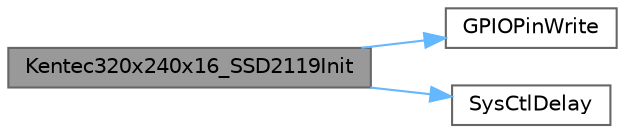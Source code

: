 digraph "Kentec320x240x16_SSD2119Init"
{
 // LATEX_PDF_SIZE
  bgcolor="transparent";
  edge [fontname=Helvetica,fontsize=10,labelfontname=Helvetica,labelfontsize=10];
  node [fontname=Helvetica,fontsize=10,shape=box,height=0.2,width=0.4];
  rankdir="LR";
  Node1 [id="Node000001",label="Kentec320x240x16_SSD2119Init",height=0.2,width=0.4,color="gray40", fillcolor="grey60", style="filled", fontcolor="black",tooltip=" "];
  Node1 -> Node2 [id="edge1_Node000001_Node000002",color="steelblue1",style="solid",tooltip=" "];
  Node2 [id="Node000002",label="GPIOPinWrite",height=0.2,width=0.4,color="grey40", fillcolor="white", style="filled",URL="$gpio_8h.html#aa0605843a6c1e2e1724dc32183760ab6",tooltip=" "];
  Node1 -> Node3 [id="edge2_Node000001_Node000003",color="steelblue1",style="solid",tooltip=" "];
  Node3 [id="Node000003",label="SysCtlDelay",height=0.2,width=0.4,color="grey40", fillcolor="white", style="filled",URL="$group__sysctl__api.html#ga992a7493f587384e949178cdc4063042",tooltip=" "];
}
